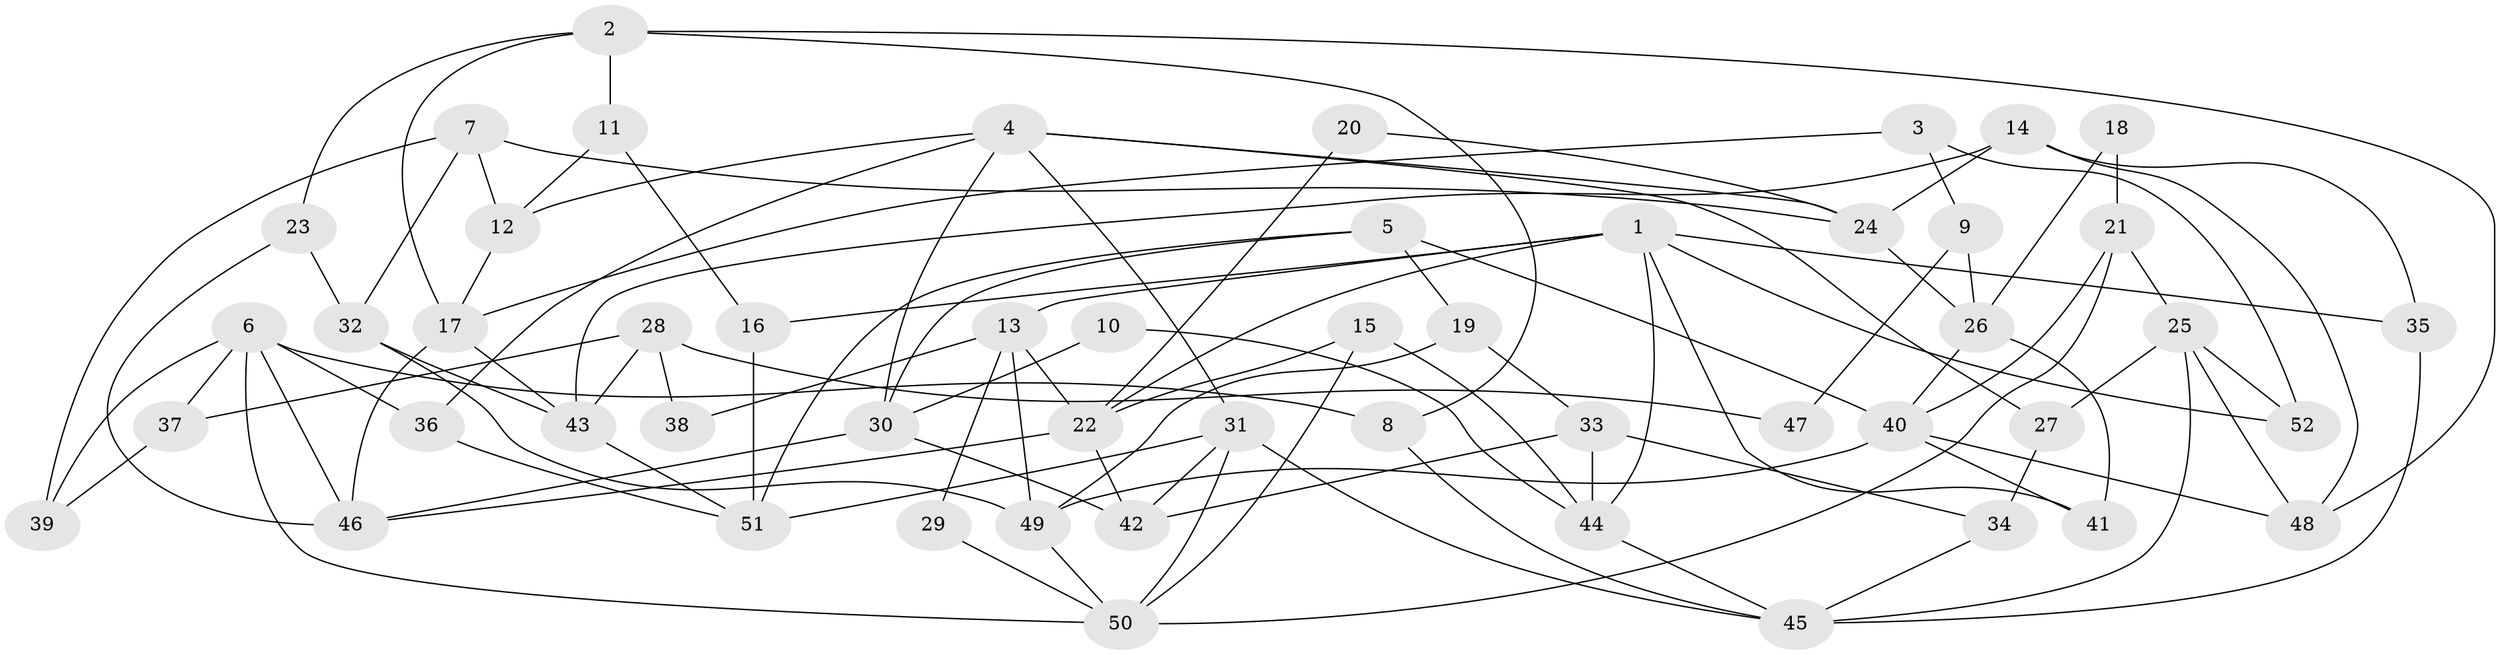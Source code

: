 // Generated by graph-tools (version 1.1) at 2025/48/03/09/25 04:48:57]
// undirected, 52 vertices, 104 edges
graph export_dot {
graph [start="1"]
  node [color=gray90,style=filled];
  1;
  2;
  3;
  4;
  5;
  6;
  7;
  8;
  9;
  10;
  11;
  12;
  13;
  14;
  15;
  16;
  17;
  18;
  19;
  20;
  21;
  22;
  23;
  24;
  25;
  26;
  27;
  28;
  29;
  30;
  31;
  32;
  33;
  34;
  35;
  36;
  37;
  38;
  39;
  40;
  41;
  42;
  43;
  44;
  45;
  46;
  47;
  48;
  49;
  50;
  51;
  52;
  1 -- 16;
  1 -- 22;
  1 -- 13;
  1 -- 35;
  1 -- 41;
  1 -- 44;
  1 -- 52;
  2 -- 48;
  2 -- 17;
  2 -- 8;
  2 -- 11;
  2 -- 23;
  3 -- 17;
  3 -- 52;
  3 -- 9;
  4 -- 31;
  4 -- 27;
  4 -- 12;
  4 -- 24;
  4 -- 30;
  4 -- 36;
  5 -- 30;
  5 -- 19;
  5 -- 40;
  5 -- 51;
  6 -- 50;
  6 -- 36;
  6 -- 8;
  6 -- 37;
  6 -- 39;
  6 -- 46;
  7 -- 32;
  7 -- 12;
  7 -- 24;
  7 -- 39;
  8 -- 45;
  9 -- 26;
  9 -- 47;
  10 -- 44;
  10 -- 30;
  11 -- 12;
  11 -- 16;
  12 -- 17;
  13 -- 49;
  13 -- 22;
  13 -- 29;
  13 -- 38;
  14 -- 43;
  14 -- 24;
  14 -- 35;
  14 -- 48;
  15 -- 44;
  15 -- 50;
  15 -- 22;
  16 -- 51;
  17 -- 43;
  17 -- 46;
  18 -- 21;
  18 -- 26;
  19 -- 49;
  19 -- 33;
  20 -- 22;
  20 -- 24;
  21 -- 40;
  21 -- 25;
  21 -- 50;
  22 -- 42;
  22 -- 46;
  23 -- 46;
  23 -- 32;
  24 -- 26;
  25 -- 45;
  25 -- 48;
  25 -- 27;
  25 -- 52;
  26 -- 40;
  26 -- 41;
  27 -- 34;
  28 -- 37;
  28 -- 43;
  28 -- 38;
  28 -- 47;
  29 -- 50;
  30 -- 46;
  30 -- 42;
  31 -- 45;
  31 -- 42;
  31 -- 50;
  31 -- 51;
  32 -- 49;
  32 -- 43;
  33 -- 44;
  33 -- 42;
  33 -- 34;
  34 -- 45;
  35 -- 45;
  36 -- 51;
  37 -- 39;
  40 -- 41;
  40 -- 48;
  40 -- 49;
  43 -- 51;
  44 -- 45;
  49 -- 50;
}
